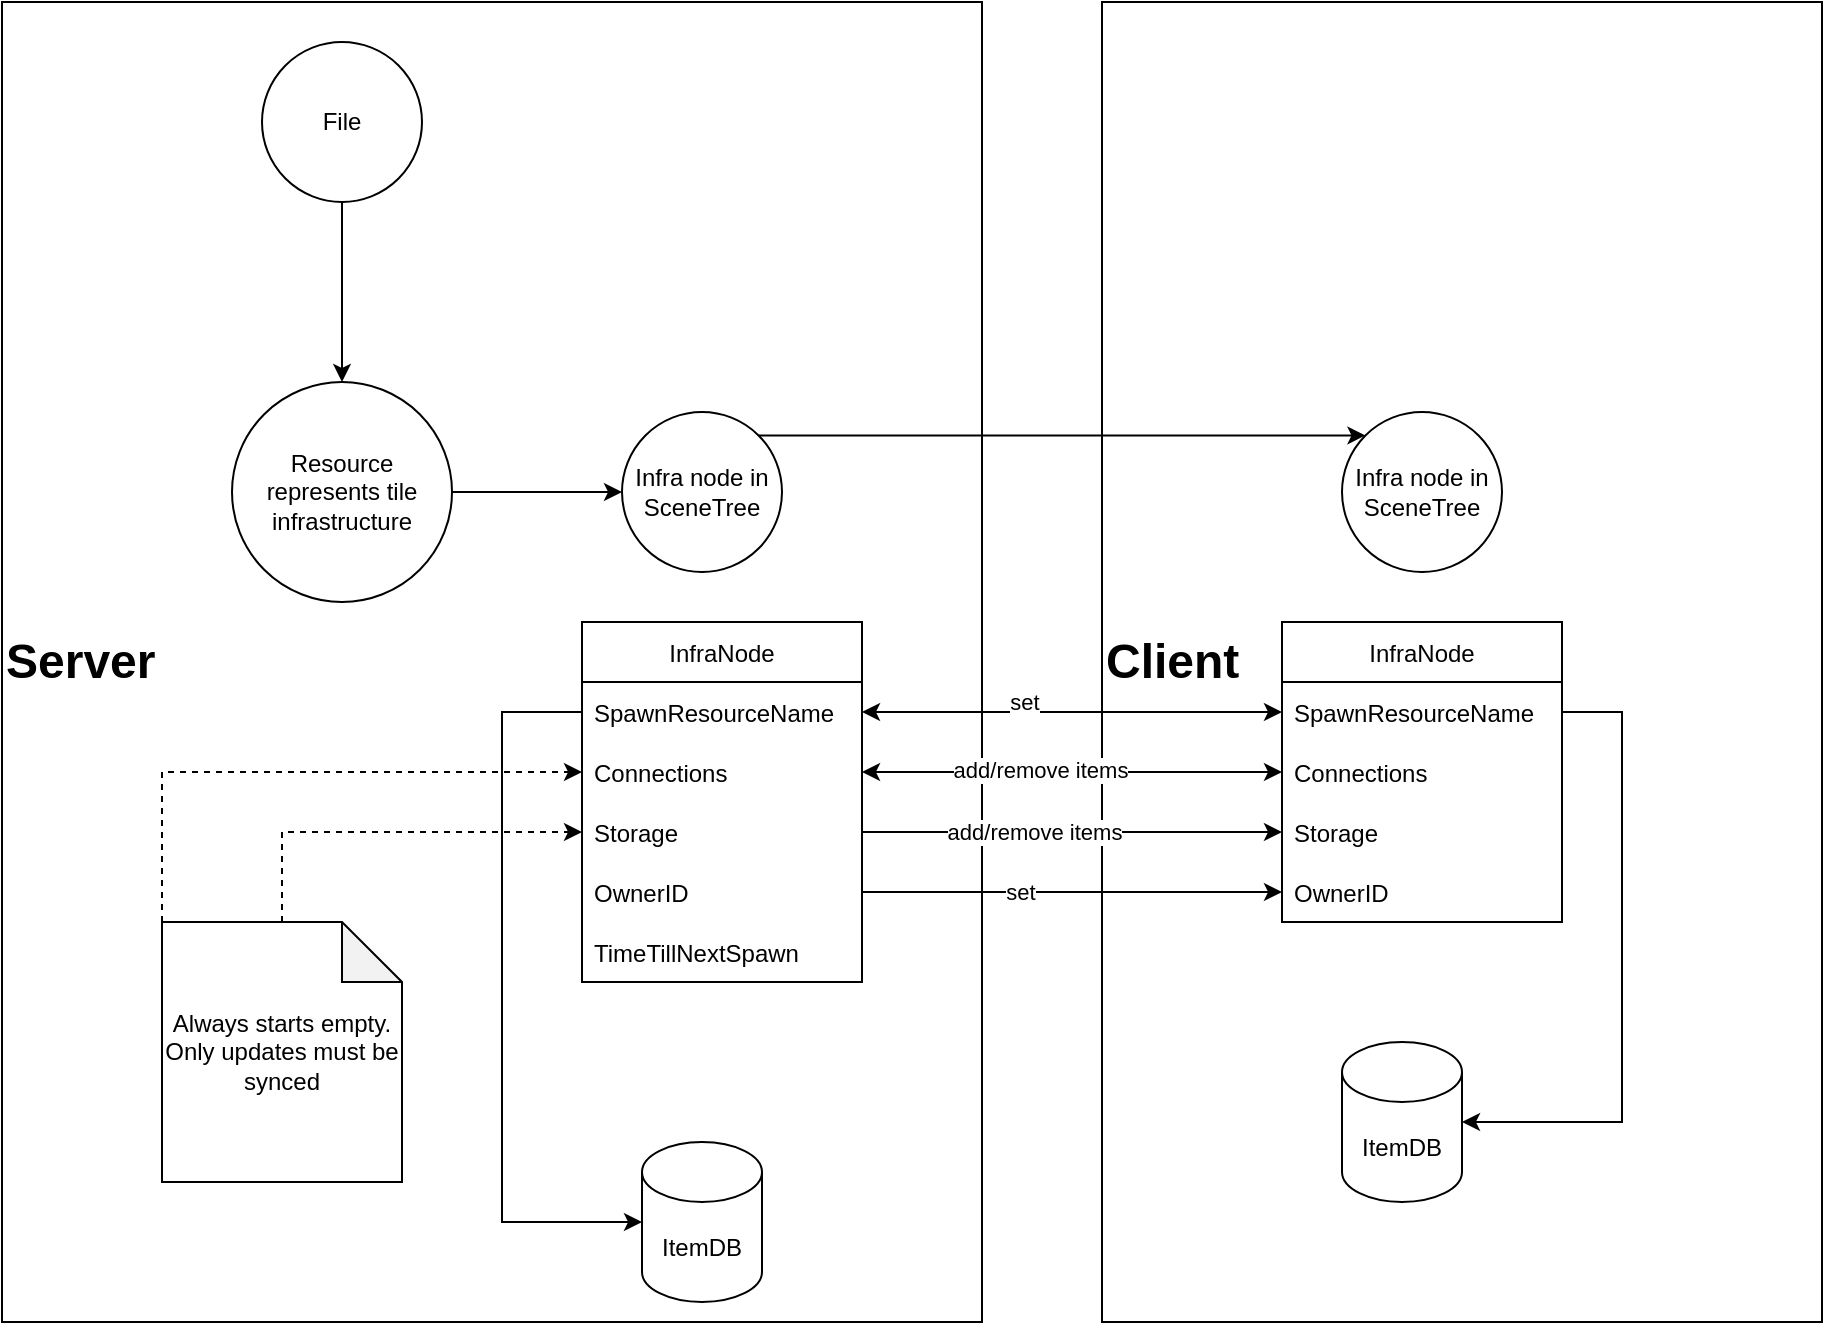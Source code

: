 <mxfile version="16.5.6" type="github">
  <diagram id="KKkzK20IM7g0FWINfg9o" name="Page-1">
    <mxGraphModel dx="1511" dy="484" grid="1" gridSize="10" guides="1" tooltips="1" connect="1" arrows="1" fold="1" page="1" pageScale="1" pageWidth="850" pageHeight="1100" math="0" shadow="0">
      <root>
        <mxCell id="0" />
        <mxCell id="1" parent="0" />
        <mxCell id="WuP2q_bH3X3hUp2SNomI-1" value="&lt;div align=&quot;left&quot;&gt;&lt;h1&gt;Server&lt;/h1&gt;&lt;/div&gt;" style="whiteSpace=wrap;html=1;align=left;" vertex="1" parent="1">
          <mxGeometry x="-10" y="80" width="490" height="660" as="geometry" />
        </mxCell>
        <mxCell id="WuP2q_bH3X3hUp2SNomI-3" value="&lt;div align=&quot;left&quot;&gt;&lt;h1&gt;Client&lt;/h1&gt;&lt;/div&gt;" style="rounded=0;whiteSpace=wrap;html=1;align=left;" vertex="1" parent="1">
          <mxGeometry x="540" y="80" width="360" height="660" as="geometry" />
        </mxCell>
        <mxCell id="WuP2q_bH3X3hUp2SNomI-6" style="edgeStyle=orthogonalEdgeStyle;rounded=0;orthogonalLoop=1;jettySize=auto;html=1;exitX=0.5;exitY=1;exitDx=0;exitDy=0;entryX=0.5;entryY=0;entryDx=0;entryDy=0;" edge="1" parent="1" source="WuP2q_bH3X3hUp2SNomI-4" target="WuP2q_bH3X3hUp2SNomI-5">
          <mxGeometry relative="1" as="geometry" />
        </mxCell>
        <mxCell id="WuP2q_bH3X3hUp2SNomI-4" value="File" style="ellipse;whiteSpace=wrap;html=1;aspect=fixed;" vertex="1" parent="1">
          <mxGeometry x="120" y="100" width="80" height="80" as="geometry" />
        </mxCell>
        <mxCell id="WuP2q_bH3X3hUp2SNomI-8" style="edgeStyle=orthogonalEdgeStyle;rounded=0;orthogonalLoop=1;jettySize=auto;html=1;exitX=1;exitY=0.5;exitDx=0;exitDy=0;entryX=0;entryY=0.5;entryDx=0;entryDy=0;" edge="1" parent="1" source="WuP2q_bH3X3hUp2SNomI-5" target="WuP2q_bH3X3hUp2SNomI-7">
          <mxGeometry relative="1" as="geometry" />
        </mxCell>
        <mxCell id="WuP2q_bH3X3hUp2SNomI-5" value="Resource represents tile infrastructure" style="ellipse;whiteSpace=wrap;html=1;aspect=fixed;" vertex="1" parent="1">
          <mxGeometry x="105" y="270" width="110" height="110" as="geometry" />
        </mxCell>
        <mxCell id="WuP2q_bH3X3hUp2SNomI-10" style="edgeStyle=orthogonalEdgeStyle;rounded=0;orthogonalLoop=1;jettySize=auto;html=1;exitX=1;exitY=0;exitDx=0;exitDy=0;entryX=0;entryY=0;entryDx=0;entryDy=0;" edge="1" parent="1" source="WuP2q_bH3X3hUp2SNomI-7" target="WuP2q_bH3X3hUp2SNomI-9">
          <mxGeometry relative="1" as="geometry" />
        </mxCell>
        <mxCell id="WuP2q_bH3X3hUp2SNomI-7" value="Infra node in SceneTree" style="ellipse;whiteSpace=wrap;html=1;aspect=fixed;" vertex="1" parent="1">
          <mxGeometry x="300" y="285" width="80" height="80" as="geometry" />
        </mxCell>
        <mxCell id="WuP2q_bH3X3hUp2SNomI-9" value="Infra node in SceneTree" style="ellipse;whiteSpace=wrap;html=1;aspect=fixed;" vertex="1" parent="1">
          <mxGeometry x="660" y="285" width="80" height="80" as="geometry" />
        </mxCell>
        <mxCell id="WuP2q_bH3X3hUp2SNomI-12" value="InfraNode" style="swimlane;fontStyle=0;childLayout=stackLayout;horizontal=1;startSize=30;horizontalStack=0;resizeParent=1;resizeParentMax=0;resizeLast=0;collapsible=1;marginBottom=0;" vertex="1" parent="1">
          <mxGeometry x="280" y="390" width="140" height="180" as="geometry" />
        </mxCell>
        <mxCell id="WuP2q_bH3X3hUp2SNomI-13" value="SpawnResourceName" style="text;strokeColor=none;fillColor=none;align=left;verticalAlign=middle;spacingLeft=4;spacingRight=4;overflow=hidden;points=[[0,0.5],[1,0.5]];portConstraint=eastwest;rotatable=0;" vertex="1" parent="WuP2q_bH3X3hUp2SNomI-12">
          <mxGeometry y="30" width="140" height="30" as="geometry" />
        </mxCell>
        <mxCell id="WuP2q_bH3X3hUp2SNomI-14" value="Connections" style="text;strokeColor=none;fillColor=none;align=left;verticalAlign=middle;spacingLeft=4;spacingRight=4;overflow=hidden;points=[[0,0.5],[1,0.5]];portConstraint=eastwest;rotatable=0;" vertex="1" parent="WuP2q_bH3X3hUp2SNomI-12">
          <mxGeometry y="60" width="140" height="30" as="geometry" />
        </mxCell>
        <mxCell id="WuP2q_bH3X3hUp2SNomI-15" value="Storage" style="text;strokeColor=none;fillColor=none;align=left;verticalAlign=middle;spacingLeft=4;spacingRight=4;overflow=hidden;points=[[0,0.5],[1,0.5]];portConstraint=eastwest;rotatable=0;" vertex="1" parent="WuP2q_bH3X3hUp2SNomI-12">
          <mxGeometry y="90" width="140" height="30" as="geometry" />
        </mxCell>
        <mxCell id="WuP2q_bH3X3hUp2SNomI-22" value="OwnerID" style="text;strokeColor=none;fillColor=none;align=left;verticalAlign=middle;spacingLeft=4;spacingRight=4;overflow=hidden;points=[[0,0.5],[1,0.5]];portConstraint=eastwest;rotatable=0;" vertex="1" parent="WuP2q_bH3X3hUp2SNomI-12">
          <mxGeometry y="120" width="140" height="30" as="geometry" />
        </mxCell>
        <mxCell id="WuP2q_bH3X3hUp2SNomI-21" value="TimeTillNextSpawn" style="text;strokeColor=none;fillColor=none;align=left;verticalAlign=middle;spacingLeft=4;spacingRight=4;overflow=hidden;points=[[0,0.5],[1,0.5]];portConstraint=eastwest;rotatable=0;" vertex="1" parent="WuP2q_bH3X3hUp2SNomI-12">
          <mxGeometry y="150" width="140" height="30" as="geometry" />
        </mxCell>
        <mxCell id="WuP2q_bH3X3hUp2SNomI-16" value="InfraNode" style="swimlane;fontStyle=0;childLayout=stackLayout;horizontal=1;startSize=30;horizontalStack=0;resizeParent=1;resizeParentMax=0;resizeLast=0;collapsible=1;marginBottom=0;" vertex="1" parent="1">
          <mxGeometry x="630" y="390" width="140" height="150" as="geometry" />
        </mxCell>
        <mxCell id="WuP2q_bH3X3hUp2SNomI-17" value="SpawnResourceName" style="text;strokeColor=none;fillColor=none;align=left;verticalAlign=middle;spacingLeft=4;spacingRight=4;overflow=hidden;points=[[0,0.5],[1,0.5]];portConstraint=eastwest;rotatable=0;" vertex="1" parent="WuP2q_bH3X3hUp2SNomI-16">
          <mxGeometry y="30" width="140" height="30" as="geometry" />
        </mxCell>
        <mxCell id="WuP2q_bH3X3hUp2SNomI-18" value="Connections" style="text;strokeColor=none;fillColor=none;align=left;verticalAlign=middle;spacingLeft=4;spacingRight=4;overflow=hidden;points=[[0,0.5],[1,0.5]];portConstraint=eastwest;rotatable=0;" vertex="1" parent="WuP2q_bH3X3hUp2SNomI-16">
          <mxGeometry y="60" width="140" height="30" as="geometry" />
        </mxCell>
        <mxCell id="WuP2q_bH3X3hUp2SNomI-19" value="Storage" style="text;strokeColor=none;fillColor=none;align=left;verticalAlign=middle;spacingLeft=4;spacingRight=4;overflow=hidden;points=[[0,0.5],[1,0.5]];portConstraint=eastwest;rotatable=0;" vertex="1" parent="WuP2q_bH3X3hUp2SNomI-16">
          <mxGeometry y="90" width="140" height="30" as="geometry" />
        </mxCell>
        <mxCell id="WuP2q_bH3X3hUp2SNomI-23" value="OwnerID" style="text;strokeColor=none;fillColor=none;align=left;verticalAlign=middle;spacingLeft=4;spacingRight=4;overflow=hidden;points=[[0,0.5],[1,0.5]];portConstraint=eastwest;rotatable=0;" vertex="1" parent="WuP2q_bH3X3hUp2SNomI-16">
          <mxGeometry y="120" width="140" height="30" as="geometry" />
        </mxCell>
        <mxCell id="WuP2q_bH3X3hUp2SNomI-24" style="edgeStyle=orthogonalEdgeStyle;rounded=0;orthogonalLoop=1;jettySize=auto;html=1;exitX=1;exitY=0.5;exitDx=0;exitDy=0;entryX=0;entryY=0.5;entryDx=0;entryDy=0;" edge="1" parent="1" source="WuP2q_bH3X3hUp2SNomI-22" target="WuP2q_bH3X3hUp2SNomI-23">
          <mxGeometry relative="1" as="geometry" />
        </mxCell>
        <mxCell id="WuP2q_bH3X3hUp2SNomI-33" value="set" style="edgeLabel;html=1;align=center;verticalAlign=middle;resizable=0;points=[];" vertex="1" connectable="0" parent="WuP2q_bH3X3hUp2SNomI-24">
          <mxGeometry x="-0.248" relative="1" as="geometry">
            <mxPoint as="offset" />
          </mxGeometry>
        </mxCell>
        <mxCell id="WuP2q_bH3X3hUp2SNomI-25" style="edgeStyle=orthogonalEdgeStyle;rounded=0;orthogonalLoop=1;jettySize=auto;html=1;exitX=1;exitY=0.5;exitDx=0;exitDy=0;entryX=0;entryY=0.5;entryDx=0;entryDy=0;" edge="1" parent="1" source="WuP2q_bH3X3hUp2SNomI-15" target="WuP2q_bH3X3hUp2SNomI-19">
          <mxGeometry relative="1" as="geometry" />
        </mxCell>
        <mxCell id="WuP2q_bH3X3hUp2SNomI-31" value="add/remove items" style="edgeLabel;html=1;align=center;verticalAlign=middle;resizable=0;points=[];" vertex="1" connectable="0" parent="WuP2q_bH3X3hUp2SNomI-25">
          <mxGeometry x="-0.182" relative="1" as="geometry">
            <mxPoint as="offset" />
          </mxGeometry>
        </mxCell>
        <mxCell id="WuP2q_bH3X3hUp2SNomI-27" style="edgeStyle=orthogonalEdgeStyle;rounded=0;orthogonalLoop=1;jettySize=auto;html=1;exitX=0.5;exitY=0;exitDx=0;exitDy=0;exitPerimeter=0;entryX=0;entryY=0.5;entryDx=0;entryDy=0;dashed=1;" edge="1" parent="1" source="WuP2q_bH3X3hUp2SNomI-26" target="WuP2q_bH3X3hUp2SNomI-15">
          <mxGeometry relative="1" as="geometry" />
        </mxCell>
        <mxCell id="WuP2q_bH3X3hUp2SNomI-28" style="edgeStyle=orthogonalEdgeStyle;rounded=0;orthogonalLoop=1;jettySize=auto;html=1;exitX=0;exitY=0;exitDx=0;exitDy=0;exitPerimeter=0;entryX=0;entryY=0.5;entryDx=0;entryDy=0;dashed=1;" edge="1" parent="1" source="WuP2q_bH3X3hUp2SNomI-26" target="WuP2q_bH3X3hUp2SNomI-14">
          <mxGeometry relative="1" as="geometry" />
        </mxCell>
        <mxCell id="WuP2q_bH3X3hUp2SNomI-26" value="Always starts empty. Only updates must be synced" style="shape=note;whiteSpace=wrap;html=1;backgroundOutline=1;darkOpacity=0.05;" vertex="1" parent="1">
          <mxGeometry x="70" y="540" width="120" height="130" as="geometry" />
        </mxCell>
        <mxCell id="WuP2q_bH3X3hUp2SNomI-29" style="edgeStyle=orthogonalEdgeStyle;rounded=0;orthogonalLoop=1;jettySize=auto;html=1;exitX=1;exitY=0.5;exitDx=0;exitDy=0;entryX=0;entryY=0.5;entryDx=0;entryDy=0;startArrow=classic;startFill=1;" edge="1" parent="1" source="WuP2q_bH3X3hUp2SNomI-14" target="WuP2q_bH3X3hUp2SNomI-18">
          <mxGeometry relative="1" as="geometry" />
        </mxCell>
        <mxCell id="WuP2q_bH3X3hUp2SNomI-30" value="add/remove items" style="edgeLabel;html=1;align=center;verticalAlign=middle;resizable=0;points=[];" vertex="1" connectable="0" parent="WuP2q_bH3X3hUp2SNomI-29">
          <mxGeometry x="-0.152" y="1" relative="1" as="geometry">
            <mxPoint as="offset" />
          </mxGeometry>
        </mxCell>
        <mxCell id="WuP2q_bH3X3hUp2SNomI-34" style="edgeStyle=orthogonalEdgeStyle;rounded=0;orthogonalLoop=1;jettySize=auto;html=1;exitX=1;exitY=0.5;exitDx=0;exitDy=0;entryX=0;entryY=0.5;entryDx=0;entryDy=0;startArrow=classic;startFill=1;" edge="1" parent="1" source="WuP2q_bH3X3hUp2SNomI-13" target="WuP2q_bH3X3hUp2SNomI-17">
          <mxGeometry relative="1" as="geometry" />
        </mxCell>
        <mxCell id="WuP2q_bH3X3hUp2SNomI-35" value="set" style="edgeLabel;html=1;align=center;verticalAlign=middle;resizable=0;points=[];" vertex="1" connectable="0" parent="WuP2q_bH3X3hUp2SNomI-34">
          <mxGeometry x="-0.302" y="2" relative="1" as="geometry">
            <mxPoint x="7" y="-3" as="offset" />
          </mxGeometry>
        </mxCell>
        <mxCell id="WuP2q_bH3X3hUp2SNomI-36" value="ItemDB" style="shape=cylinder3;whiteSpace=wrap;html=1;boundedLbl=1;backgroundOutline=1;size=15;" vertex="1" parent="1">
          <mxGeometry x="660" y="600" width="60" height="80" as="geometry" />
        </mxCell>
        <mxCell id="WuP2q_bH3X3hUp2SNomI-37" value="ItemDB" style="shape=cylinder3;whiteSpace=wrap;html=1;boundedLbl=1;backgroundOutline=1;size=15;" vertex="1" parent="1">
          <mxGeometry x="310" y="650" width="60" height="80" as="geometry" />
        </mxCell>
        <mxCell id="WuP2q_bH3X3hUp2SNomI-39" style="edgeStyle=orthogonalEdgeStyle;rounded=0;orthogonalLoop=1;jettySize=auto;html=1;exitX=0;exitY=0.5;exitDx=0;exitDy=0;entryX=0;entryY=0.5;entryDx=0;entryDy=0;entryPerimeter=0;" edge="1" parent="1" source="WuP2q_bH3X3hUp2SNomI-13" target="WuP2q_bH3X3hUp2SNomI-37">
          <mxGeometry relative="1" as="geometry">
            <Array as="points">
              <mxPoint x="240" y="435" />
              <mxPoint x="240" y="690" />
            </Array>
          </mxGeometry>
        </mxCell>
        <mxCell id="WuP2q_bH3X3hUp2SNomI-40" style="edgeStyle=orthogonalEdgeStyle;rounded=0;orthogonalLoop=1;jettySize=auto;html=1;exitX=1;exitY=0.5;exitDx=0;exitDy=0;entryX=1;entryY=0.5;entryDx=0;entryDy=0;entryPerimeter=0;" edge="1" parent="1" source="WuP2q_bH3X3hUp2SNomI-17" target="WuP2q_bH3X3hUp2SNomI-36">
          <mxGeometry relative="1" as="geometry">
            <Array as="points">
              <mxPoint x="800" y="435" />
              <mxPoint x="800" y="640" />
            </Array>
          </mxGeometry>
        </mxCell>
      </root>
    </mxGraphModel>
  </diagram>
</mxfile>
